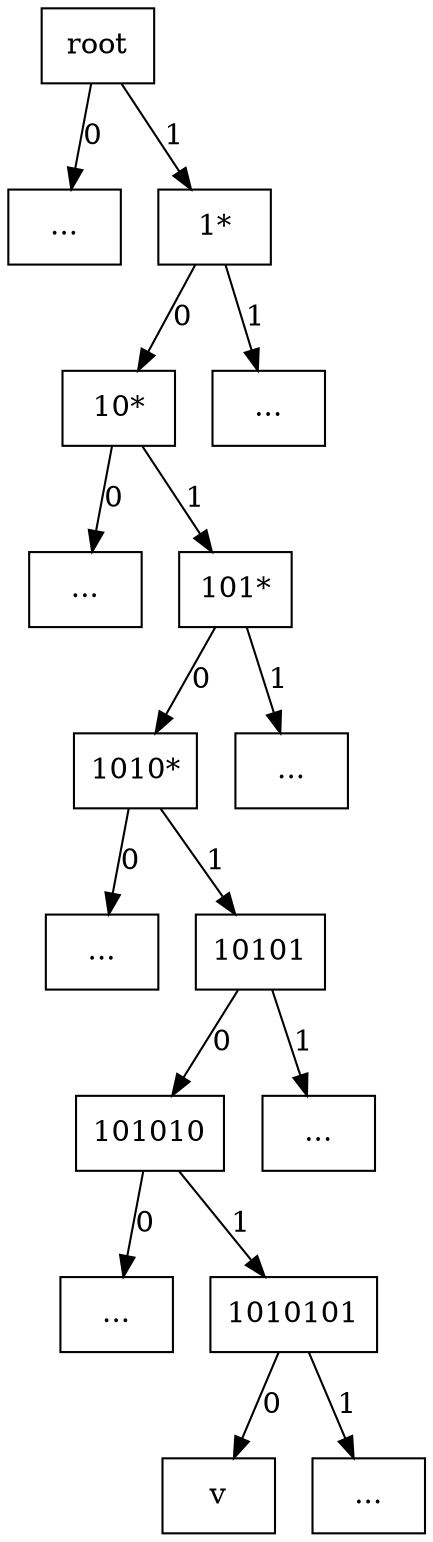 digraph D {
    node [shape=rect,label="..."]
    root [label="root"]
    0
    1 [label="1*"]
    10 [label="10*"]
    11
    100
    101 [label="101*"]
    1010 [label="1010*"]
    1011
    10100
    10101 [label="10101"]
    101010 [label="101010"]
    1010100
    1010101 [label="1010101"]
    10101010 [label="v"]
    
    root -> 0 [label="0"]
    root -> 1 [label="1"]
    1 -> 10 [label="0"]
    1 -> 11 [label="1"]
    10 -> 100 [label="0"]
    10 -> 101 [label="1"]
    101 -> 1010 [label="0"]
    101 -> 1011 [label="1"]
    1010 -> 10100 [label="0"]
    1010 -> 10101 [label="1"]
    10101 -> 101010 [label="0"]
    10101 -> 101011 [label="1"]
    101010 -> 1010100 [label="0"]
    101010 -> 1010101 [label="1"]
    1010101 -> 10101010 [label="0"]
    1010101 -> 10101011 [label="1"]
}
